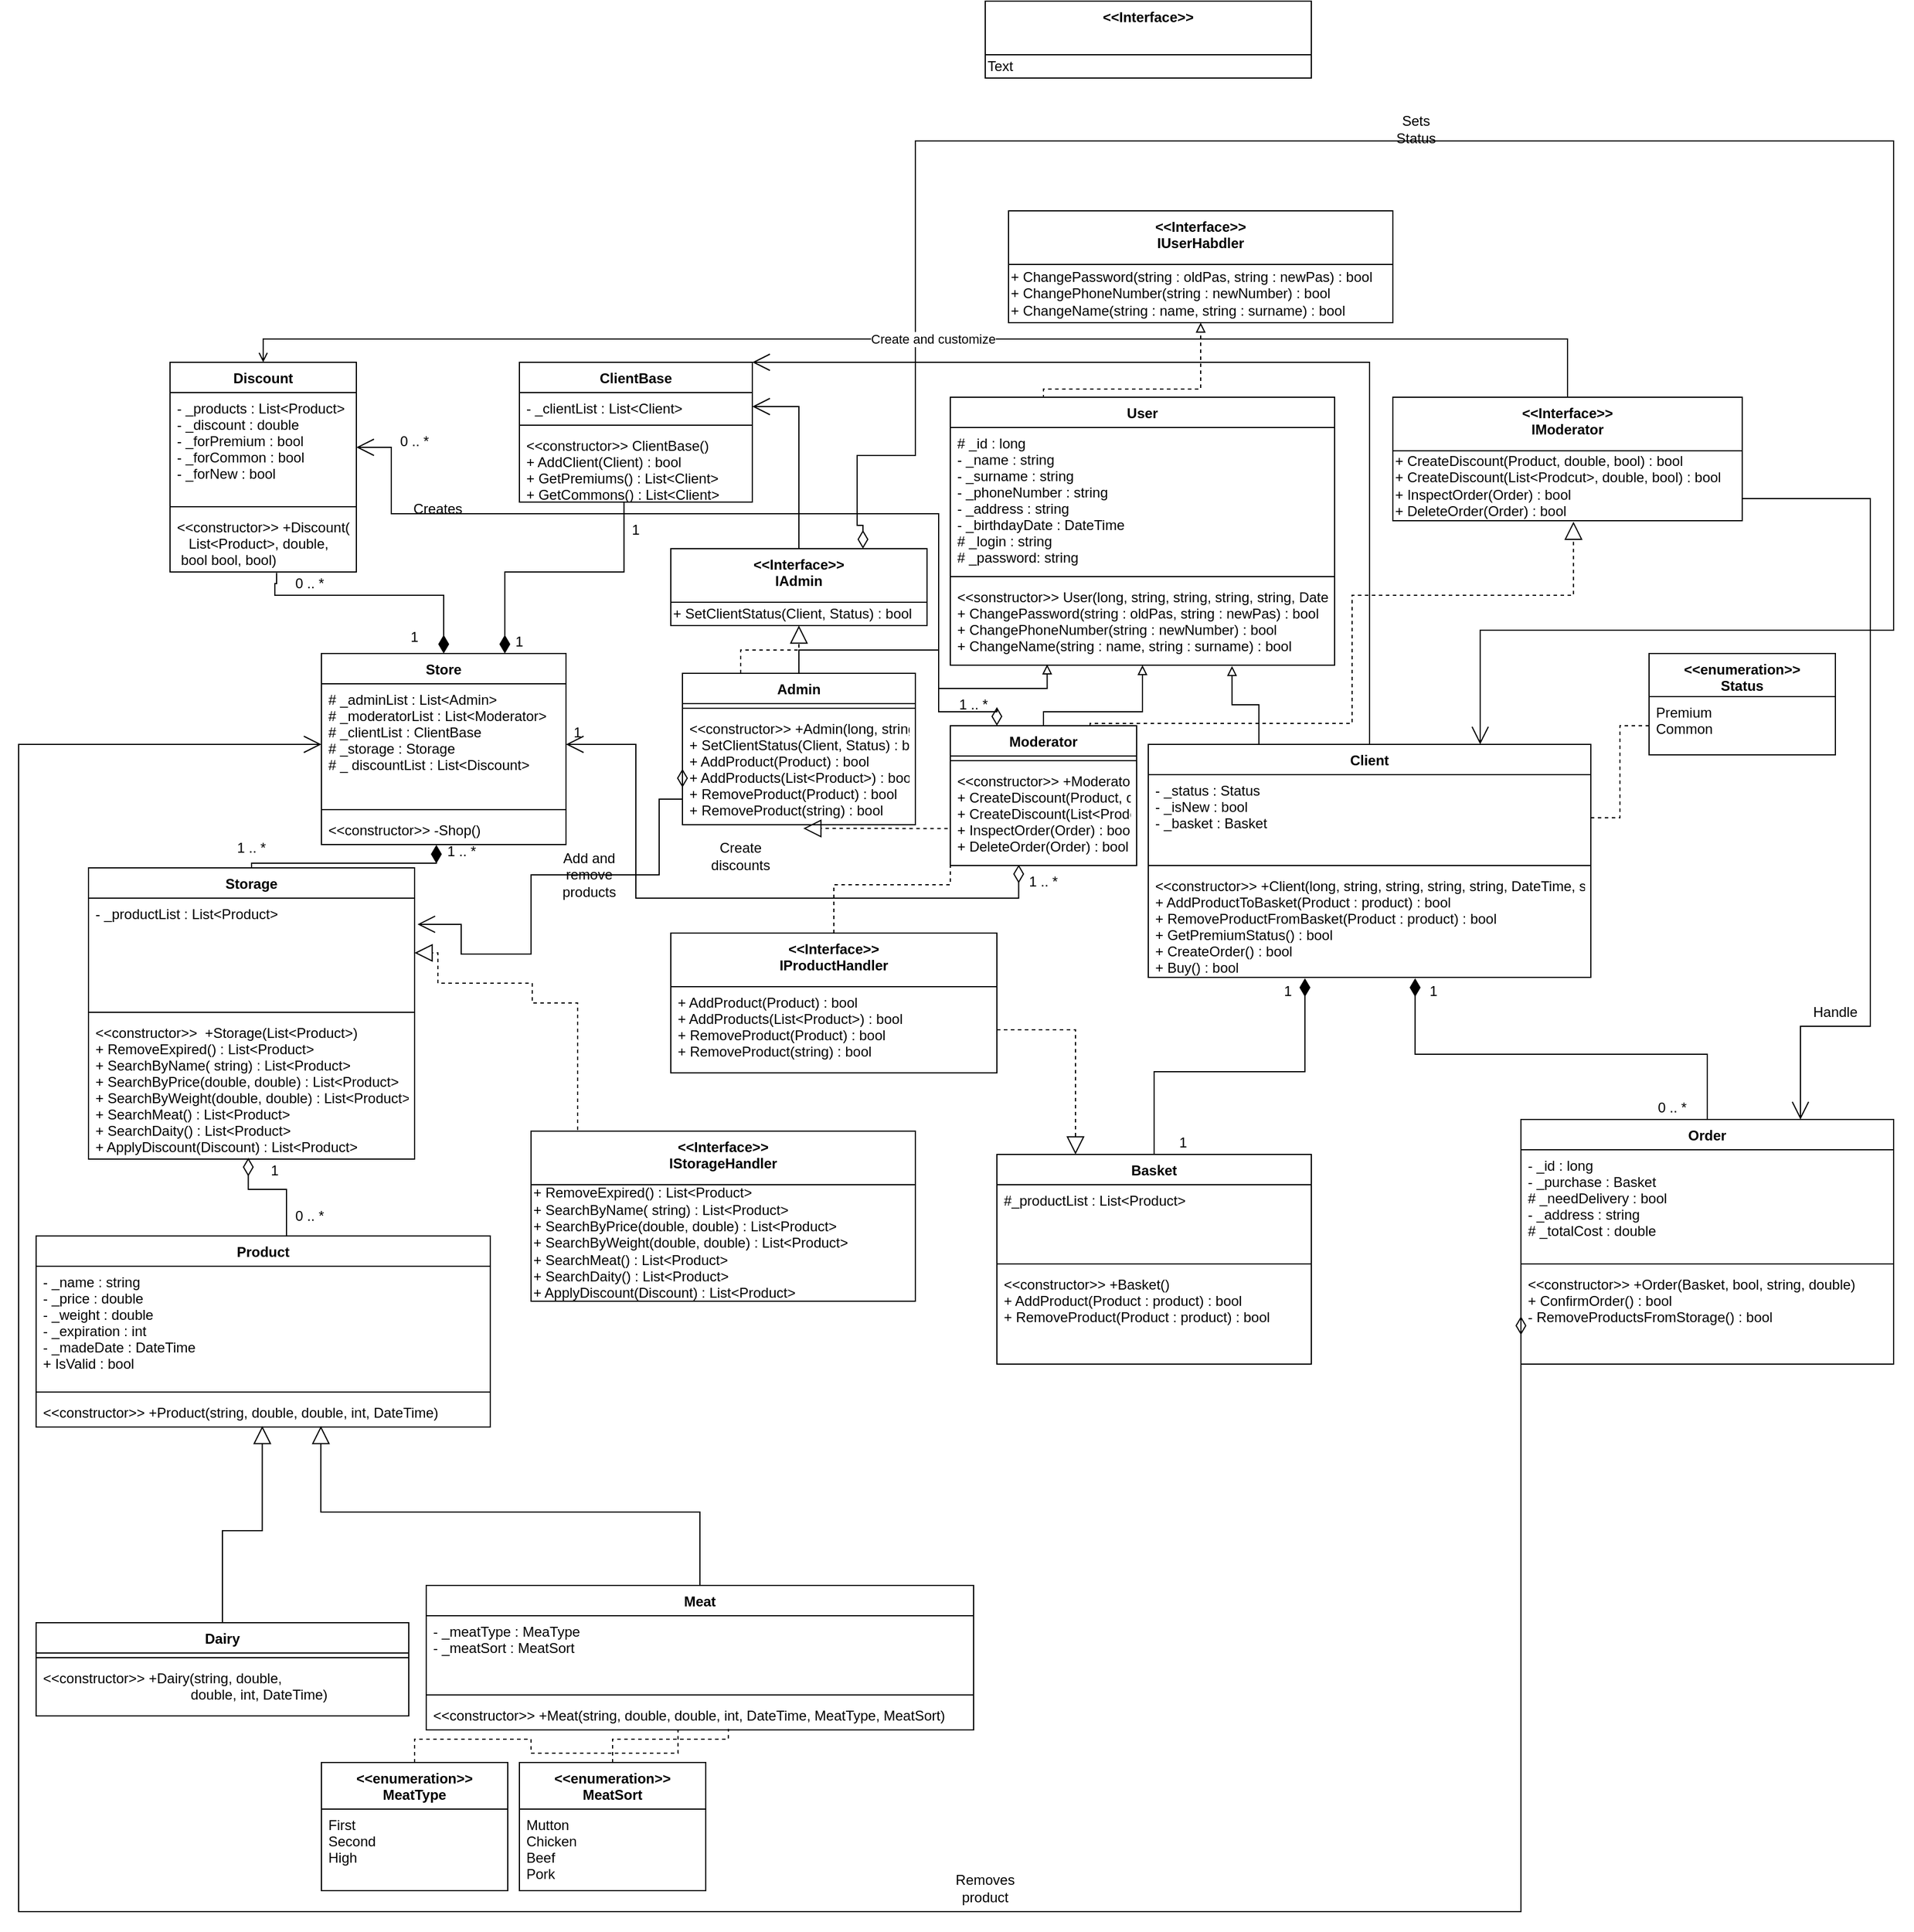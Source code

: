 <mxfile version="13.9.9" type="device"><diagram id="7E3Odo-I8Q4TqjFkpAPO" name="Page-1"><mxGraphModel dx="1707" dy="2087" grid="1" gridSize="10" guides="1" tooltips="1" connect="1" arrows="1" fold="1" page="1" pageScale="1" pageWidth="850" pageHeight="1100" math="0" shadow="0"><root><mxCell id="0"/><mxCell id="1" parent="0"/><mxCell id="lRWtiMyeNSJhjWs8u-C_-1" value="Store" style="swimlane;fontStyle=1;align=center;verticalAlign=top;childLayout=stackLayout;horizontal=1;startSize=26;horizontalStack=0;resizeParent=1;resizeParentMax=0;resizeLast=0;collapsible=1;marginBottom=0;" parent="1" vertex="1"><mxGeometry x="300" y="200" width="210" height="164" as="geometry"/></mxCell><mxCell id="lRWtiMyeNSJhjWs8u-C_-2" value="# _adminList : List&lt;Admin&gt;&#10;# _moderatorList : List&lt;Moderator&gt;&#10;# _clientList : ClientBase&#10;# _storage : Storage&#10;# _ discountList : List&lt;Discount&gt;" style="text;strokeColor=none;fillColor=none;align=left;verticalAlign=top;spacingLeft=4;spacingRight=4;overflow=hidden;rotatable=0;points=[[0,0.5],[1,0.5]];portConstraint=eastwest;" parent="lRWtiMyeNSJhjWs8u-C_-1" vertex="1"><mxGeometry y="26" width="210" height="104" as="geometry"/></mxCell><mxCell id="lRWtiMyeNSJhjWs8u-C_-3" value="" style="line;strokeWidth=1;fillColor=none;align=left;verticalAlign=middle;spacingTop=-1;spacingLeft=3;spacingRight=3;rotatable=0;labelPosition=right;points=[];portConstraint=eastwest;" parent="lRWtiMyeNSJhjWs8u-C_-1" vertex="1"><mxGeometry y="130" width="210" height="8" as="geometry"/></mxCell><mxCell id="lRWtiMyeNSJhjWs8u-C_-4" value="&lt;&lt;constructor&gt;&gt; -Shop()" style="text;strokeColor=none;fillColor=none;align=left;verticalAlign=top;spacingLeft=4;spacingRight=4;overflow=hidden;rotatable=0;points=[[0,0.5],[1,0.5]];portConstraint=eastwest;" parent="lRWtiMyeNSJhjWs8u-C_-1" vertex="1"><mxGeometry y="138" width="210" height="26" as="geometry"/></mxCell><mxCell id="37qTQklNXWgYaIivV5yG-3" style="edgeStyle=orthogonalEdgeStyle;rounded=0;orthogonalLoop=1;jettySize=auto;html=1;exitX=0.5;exitY=0;exitDx=0;exitDy=0;endArrow=block;endFill=0;dashed=1;" parent="1" source="lRWtiMyeNSJhjWs8u-C_-5" target="m5ly5VhUwAdNqu5pGMDD-4" edge="1"><mxGeometry relative="1" as="geometry"><Array as="points"><mxPoint x="920" y="-27"/><mxPoint x="1055" y="-27"/></Array></mxGeometry></mxCell><mxCell id="lRWtiMyeNSJhjWs8u-C_-5" value="User" style="swimlane;fontStyle=1;align=center;verticalAlign=top;childLayout=stackLayout;horizontal=1;startSize=26;horizontalStack=0;resizeParent=1;resizeParentMax=0;resizeLast=0;collapsible=1;marginBottom=0;" parent="1" vertex="1"><mxGeometry x="840" y="-20" width="330" height="230" as="geometry"/></mxCell><mxCell id="lRWtiMyeNSJhjWs8u-C_-6" value="# _id : long&#10;- _name : string&#10;- _surname : string&#10;- _phoneNumber : string&#10;- _address : string&#10;- _birthdayDate : DateTime&#10;# _login : string&#10;# _password: string" style="text;strokeColor=none;fillColor=none;align=left;verticalAlign=top;spacingLeft=4;spacingRight=4;overflow=hidden;rotatable=0;points=[[0,0.5],[1,0.5]];portConstraint=eastwest;" parent="lRWtiMyeNSJhjWs8u-C_-5" vertex="1"><mxGeometry y="26" width="330" height="124" as="geometry"/></mxCell><mxCell id="lRWtiMyeNSJhjWs8u-C_-7" value="" style="line;strokeWidth=1;fillColor=none;align=left;verticalAlign=middle;spacingTop=-1;spacingLeft=3;spacingRight=3;rotatable=0;labelPosition=right;points=[];portConstraint=eastwest;" parent="lRWtiMyeNSJhjWs8u-C_-5" vertex="1"><mxGeometry y="150" width="330" height="8" as="geometry"/></mxCell><mxCell id="lRWtiMyeNSJhjWs8u-C_-8" value="&lt;&lt;sonstructor&gt;&gt; User(long, string, string, string, string, DateTime, string, string)&#10;+ ChangePassword(string : oldPas, string : newPas) : bool&#10;+ ChangePhoneNumber(string : newNumber) : bool&#10;+ ChangeName(string : name, string : surname) : bool" style="text;strokeColor=none;fillColor=none;align=left;verticalAlign=top;spacingLeft=4;spacingRight=4;overflow=hidden;rotatable=0;points=[[0,0.5],[1,0.5]];portConstraint=eastwest;" parent="lRWtiMyeNSJhjWs8u-C_-5" vertex="1"><mxGeometry y="158" width="330" height="72" as="geometry"/></mxCell><mxCell id="3_idKkJ1p4Fbzcm-4Yzv-2" style="edgeStyle=orthogonalEdgeStyle;rounded=0;orthogonalLoop=1;jettySize=auto;html=1;exitX=0.5;exitY=0;exitDx=0;exitDy=0;entryX=0.252;entryY=0.992;entryDx=0;entryDy=0;entryPerimeter=0;endArrow=block;endFill=0;" edge="1" parent="1" source="lRWtiMyeNSJhjWs8u-C_-9" target="lRWtiMyeNSJhjWs8u-C_-8"><mxGeometry relative="1" as="geometry"/></mxCell><mxCell id="3_idKkJ1p4Fbzcm-4Yzv-28" style="edgeStyle=orthogonalEdgeStyle;rounded=0;orthogonalLoop=1;jettySize=auto;html=1;exitX=0.25;exitY=0;exitDx=0;exitDy=0;dashed=1;startArrow=none;startFill=0;startSize=13;endArrow=block;endFill=0;endSize=13;strokeWidth=1;" edge="1" parent="1" source="lRWtiMyeNSJhjWs8u-C_-9" target="lRWtiMyeNSJhjWs8u-C_-79"><mxGeometry relative="1" as="geometry"/></mxCell><mxCell id="lRWtiMyeNSJhjWs8u-C_-9" value="Admin" style="swimlane;fontStyle=1;align=center;verticalAlign=top;childLayout=stackLayout;horizontal=1;startSize=26;horizontalStack=0;resizeParent=1;resizeParentMax=0;resizeLast=0;collapsible=1;marginBottom=0;" parent="1" vertex="1"><mxGeometry x="610" y="217" width="200" height="130" as="geometry"><mxRectangle x="670" y="278" width="70" height="26" as="alternateBounds"/></mxGeometry></mxCell><mxCell id="lRWtiMyeNSJhjWs8u-C_-11" value="" style="line;strokeWidth=1;fillColor=none;align=left;verticalAlign=middle;spacingTop=-1;spacingLeft=3;spacingRight=3;rotatable=0;labelPosition=right;points=[];portConstraint=eastwest;" parent="lRWtiMyeNSJhjWs8u-C_-9" vertex="1"><mxGeometry y="26" width="200" height="8" as="geometry"/></mxCell><mxCell id="lRWtiMyeNSJhjWs8u-C_-12" value="&lt;&lt;constructor&gt;&gt; +Admin(long, string, string, string, string, DateTime, string, string, Status, bool)&#10;+ SetClientStatus(Client, Status) : bool&#10;+ AddProduct(Product) : bool&#10;+ AddProducts(List&lt;Product&gt;) : bool&#10;+ RemoveProduct(Product) : bool&#10;+ RemoveProduct(string) : bool" style="text;strokeColor=none;fillColor=none;align=left;verticalAlign=top;spacingLeft=4;spacingRight=4;overflow=hidden;rotatable=0;points=[[0,0.5],[1,0.5]];portConstraint=eastwest;" parent="lRWtiMyeNSJhjWs8u-C_-9" vertex="1"><mxGeometry y="34" width="200" height="96" as="geometry"/></mxCell><mxCell id="3_idKkJ1p4Fbzcm-4Yzv-5" style="edgeStyle=orthogonalEdgeStyle;rounded=0;orthogonalLoop=1;jettySize=auto;html=1;exitX=0.5;exitY=0;exitDx=0;exitDy=0;entryX=0.5;entryY=1;entryDx=0;entryDy=0;endArrow=block;endFill=0;" edge="1" parent="1" source="lRWtiMyeNSJhjWs8u-C_-13" target="lRWtiMyeNSJhjWs8u-C_-5"><mxGeometry relative="1" as="geometry"><Array as="points"><mxPoint x="920" y="250"/><mxPoint x="1005" y="250"/></Array></mxGeometry></mxCell><mxCell id="3_idKkJ1p4Fbzcm-4Yzv-19" style="edgeStyle=orthogonalEdgeStyle;rounded=0;orthogonalLoop=1;jettySize=auto;html=1;exitX=0.367;exitY=0.992;exitDx=0;exitDy=0;entryX=1;entryY=0.5;entryDx=0;entryDy=0;startArrow=diamondThin;startFill=0;startSize=13;endArrow=open;endFill=0;endSize=13;strokeWidth=1;exitPerimeter=0;" edge="1" parent="1" source="lRWtiMyeNSJhjWs8u-C_-16" target="lRWtiMyeNSJhjWs8u-C_-2"><mxGeometry relative="1" as="geometry"><Array as="points"><mxPoint x="899" y="410"/><mxPoint x="570" y="410"/><mxPoint x="570" y="278"/></Array></mxGeometry></mxCell><mxCell id="3_idKkJ1p4Fbzcm-4Yzv-27" style="edgeStyle=orthogonalEdgeStyle;rounded=0;orthogonalLoop=1;jettySize=auto;html=1;exitX=0.75;exitY=0;exitDx=0;exitDy=0;entryX=0.517;entryY=1.014;entryDx=0;entryDy=0;entryPerimeter=0;dashed=1;startArrow=none;startFill=0;startSize=13;endArrow=block;endFill=0;endSize=13;strokeWidth=1;" edge="1" parent="1" source="lRWtiMyeNSJhjWs8u-C_-13" target="lRWtiMyeNSJhjWs8u-C_-86"><mxGeometry relative="1" as="geometry"><Array as="points"><mxPoint x="960" y="260"/><mxPoint x="1185" y="260"/><mxPoint x="1185" y="150"/><mxPoint x="1375" y="150"/></Array></mxGeometry></mxCell><mxCell id="3_idKkJ1p4Fbzcm-4Yzv-39" style="edgeStyle=orthogonalEdgeStyle;rounded=0;orthogonalLoop=1;jettySize=auto;html=1;exitX=0.25;exitY=0;exitDx=0;exitDy=0;entryX=1;entryY=0.5;entryDx=0;entryDy=0;startArrow=diamondThin;startFill=0;startSize=13;endArrow=open;endFill=0;endSize=13;strokeWidth=1;" edge="1" parent="1" source="lRWtiMyeNSJhjWs8u-C_-13" target="lRWtiMyeNSJhjWs8u-C_-60"><mxGeometry relative="1" as="geometry"><Array as="points"><mxPoint x="880" y="250"/><mxPoint x="830" y="250"/><mxPoint x="830" y="80"/><mxPoint x="360" y="80"/><mxPoint x="360" y="23"/></Array></mxGeometry></mxCell><mxCell id="lRWtiMyeNSJhjWs8u-C_-13" value="Moderator" style="swimlane;fontStyle=1;align=center;verticalAlign=top;childLayout=stackLayout;horizontal=1;startSize=26;horizontalStack=0;resizeParent=1;resizeParentMax=0;resizeLast=0;collapsible=1;marginBottom=0;" parent="1" vertex="1"><mxGeometry x="840" y="262" width="160" height="120" as="geometry"/></mxCell><mxCell id="lRWtiMyeNSJhjWs8u-C_-15" value="" style="line;strokeWidth=1;fillColor=none;align=left;verticalAlign=middle;spacingTop=-1;spacingLeft=3;spacingRight=3;rotatable=0;labelPosition=right;points=[];portConstraint=eastwest;" parent="lRWtiMyeNSJhjWs8u-C_-13" vertex="1"><mxGeometry y="26" width="160" height="8" as="geometry"/></mxCell><mxCell id="lRWtiMyeNSJhjWs8u-C_-16" value="&lt;&lt;constructor&gt;&gt; +Moderator(long, string, string, string, string, DateTime, string, string, Status, bool)&#10;+ CreateDiscount(Product, double, bool) : bool&#10;+ CreateDiscount(List&lt;Prodcut&gt;, double, bool) : bool&#10;+ InspectOrder(Order) : bool&#10;+ DeleteOrder(Order) : bool" style="text;strokeColor=none;fillColor=none;align=left;verticalAlign=top;spacingLeft=4;spacingRight=4;overflow=hidden;rotatable=0;points=[[0,0.5],[1,0.5]];portConstraint=eastwest;" parent="lRWtiMyeNSJhjWs8u-C_-13" vertex="1"><mxGeometry y="34" width="160" height="86" as="geometry"/></mxCell><mxCell id="3_idKkJ1p4Fbzcm-4Yzv-6" style="edgeStyle=orthogonalEdgeStyle;rounded=0;orthogonalLoop=1;jettySize=auto;html=1;exitX=0.25;exitY=0;exitDx=0;exitDy=0;entryX=0.733;entryY=1.01;entryDx=0;entryDy=0;entryPerimeter=0;endArrow=block;endFill=0;" edge="1" parent="1" source="lRWtiMyeNSJhjWs8u-C_-17" target="lRWtiMyeNSJhjWs8u-C_-8"><mxGeometry relative="1" as="geometry"/></mxCell><mxCell id="3_idKkJ1p4Fbzcm-4Yzv-57" style="edgeStyle=orthogonalEdgeStyle;rounded=0;orthogonalLoop=1;jettySize=auto;html=1;exitX=0.5;exitY=0;exitDx=0;exitDy=0;entryX=1;entryY=0;entryDx=0;entryDy=0;startArrow=none;startFill=0;startSize=13;endArrow=open;endFill=0;endSize=13;strokeColor=#000000;strokeWidth=1;" edge="1" parent="1" source="lRWtiMyeNSJhjWs8u-C_-17" target="lRWtiMyeNSJhjWs8u-C_-49"><mxGeometry relative="1" as="geometry"><Array as="points"><mxPoint x="1200" y="-50"/></Array></mxGeometry></mxCell><mxCell id="lRWtiMyeNSJhjWs8u-C_-17" value="Client" style="swimlane;fontStyle=1;align=center;verticalAlign=top;childLayout=stackLayout;horizontal=1;startSize=26;horizontalStack=0;resizeParent=1;resizeParentMax=0;resizeLast=0;collapsible=1;marginBottom=0;" parent="1" vertex="1"><mxGeometry x="1010" y="278" width="380" height="200" as="geometry"/></mxCell><mxCell id="lRWtiMyeNSJhjWs8u-C_-18" value="- _status : Status&#10;- _isNew : bool&#10;- _basket : Basket" style="text;strokeColor=none;fillColor=none;align=left;verticalAlign=top;spacingLeft=4;spacingRight=4;overflow=hidden;rotatable=0;points=[[0,0.5],[1,0.5]];portConstraint=eastwest;" parent="lRWtiMyeNSJhjWs8u-C_-17" vertex="1"><mxGeometry y="26" width="380" height="74" as="geometry"/></mxCell><mxCell id="lRWtiMyeNSJhjWs8u-C_-19" value="" style="line;strokeWidth=1;fillColor=none;align=left;verticalAlign=middle;spacingTop=-1;spacingLeft=3;spacingRight=3;rotatable=0;labelPosition=right;points=[];portConstraint=eastwest;" parent="lRWtiMyeNSJhjWs8u-C_-17" vertex="1"><mxGeometry y="100" width="380" height="8" as="geometry"/></mxCell><mxCell id="lRWtiMyeNSJhjWs8u-C_-20" value="&lt;&lt;constructor&gt;&gt; +Client(long, string, string, string, string, DateTime, string, string, Status, bool)&#10;+ AddProductToBasket(Product : product) : bool&#10;+ RemoveProductFromBasket(Product : product) : bool&#10;+ GetPremiumStatus() : bool&#10;+ CreateOrder() : bool&#10;+ Buy() : bool" style="text;strokeColor=none;fillColor=none;align=left;verticalAlign=top;spacingLeft=4;spacingRight=4;overflow=hidden;rotatable=0;points=[[0,0.5],[1,0.5]];portConstraint=eastwest;" parent="lRWtiMyeNSJhjWs8u-C_-17" vertex="1"><mxGeometry y="108" width="380" height="92" as="geometry"/></mxCell><mxCell id="3_idKkJ1p4Fbzcm-4Yzv-14" style="edgeStyle=orthogonalEdgeStyle;rounded=0;orthogonalLoop=1;jettySize=auto;html=1;exitX=0.5;exitY=0;exitDx=0;exitDy=0;entryX=0.47;entryY=1.009;entryDx=0;entryDy=0;entryPerimeter=0;startArrow=none;startFill=0;startSize=13;endArrow=diamondThin;endFill=1;endSize=13;strokeWidth=1;" edge="1" parent="1" source="lRWtiMyeNSJhjWs8u-C_-21" target="lRWtiMyeNSJhjWs8u-C_-4"><mxGeometry relative="1" as="geometry"><Array as="points"><mxPoint x="240" y="380"/><mxPoint x="399" y="380"/></Array></mxGeometry></mxCell><mxCell id="lRWtiMyeNSJhjWs8u-C_-21" value="Storage" style="swimlane;fontStyle=1;align=center;verticalAlign=top;childLayout=stackLayout;horizontal=1;startSize=26;horizontalStack=0;resizeParent=1;resizeParentMax=0;resizeLast=0;collapsible=1;marginBottom=0;" parent="1" vertex="1"><mxGeometry x="100" y="384" width="280" height="250" as="geometry"/></mxCell><mxCell id="lRWtiMyeNSJhjWs8u-C_-22" value="- _productList : List&lt;Product&gt;" style="text;strokeColor=none;fillColor=none;align=left;verticalAlign=top;spacingLeft=4;spacingRight=4;overflow=hidden;rotatable=0;points=[[0,0.5],[1,0.5]];portConstraint=eastwest;" parent="lRWtiMyeNSJhjWs8u-C_-21" vertex="1"><mxGeometry y="26" width="280" height="94" as="geometry"/></mxCell><mxCell id="lRWtiMyeNSJhjWs8u-C_-23" value="" style="line;strokeWidth=1;fillColor=none;align=left;verticalAlign=middle;spacingTop=-1;spacingLeft=3;spacingRight=3;rotatable=0;labelPosition=right;points=[];portConstraint=eastwest;" parent="lRWtiMyeNSJhjWs8u-C_-21" vertex="1"><mxGeometry y="120" width="280" height="8" as="geometry"/></mxCell><mxCell id="lRWtiMyeNSJhjWs8u-C_-24" value="&lt;&lt;constructor&gt;&gt;  +Storage(List&lt;Product&gt;)&#10;+ RemoveExpired() : List&lt;Product&gt;&#10;+ SearchByName( string) : List&lt;Product&gt;&#10;+ SearchByPrice(double, double) : List&lt;Product&gt;&#10;+ SearchByWeight(double, double) : List&lt;Product&gt;&#10;+ SearchMeat() : List&lt;Product&gt;&#10;+ SearchDaity() : List&lt;Product&gt;&#10;+ ApplyDiscount(Discount) : List&lt;Product&gt;" style="text;strokeColor=none;fillColor=none;align=left;verticalAlign=top;spacingLeft=4;spacingRight=4;overflow=hidden;rotatable=0;points=[[0,0.5],[1,0.5]];portConstraint=eastwest;" parent="lRWtiMyeNSJhjWs8u-C_-21" vertex="1"><mxGeometry y="128" width="280" height="122" as="geometry"/></mxCell><mxCell id="3_idKkJ1p4Fbzcm-4Yzv-13" style="edgeStyle=orthogonalEdgeStyle;rounded=0;orthogonalLoop=1;jettySize=auto;html=1;exitX=0.5;exitY=0;exitDx=0;exitDy=0;entryX=0.49;entryY=0.991;entryDx=0;entryDy=0;entryPerimeter=0;startArrow=none;startFill=0;startSize=13;endArrow=diamondThin;endFill=0;endSize=13;strokeWidth=1;" edge="1" parent="1" source="lRWtiMyeNSJhjWs8u-C_-25" target="lRWtiMyeNSJhjWs8u-C_-24"><mxGeometry relative="1" as="geometry"><Array as="points"><mxPoint x="270" y="700"/><mxPoint x="270" y="660"/><mxPoint x="237" y="660"/></Array></mxGeometry></mxCell><mxCell id="lRWtiMyeNSJhjWs8u-C_-25" value="Product" style="swimlane;fontStyle=1;align=center;verticalAlign=top;childLayout=stackLayout;horizontal=1;startSize=26;horizontalStack=0;resizeParent=1;resizeParentMax=0;resizeLast=0;collapsible=1;marginBottom=0;" parent="1" vertex="1"><mxGeometry x="55" y="700" width="390" height="164" as="geometry"/></mxCell><mxCell id="lRWtiMyeNSJhjWs8u-C_-26" value="- _name : string&#10;- _price : double&#10;- _weight : double&#10;- _expiration : int&#10;- _madeDate : DateTime&#10;+ IsValid : bool" style="text;strokeColor=none;fillColor=none;align=left;verticalAlign=top;spacingLeft=4;spacingRight=4;overflow=hidden;rotatable=0;points=[[0,0.5],[1,0.5]];portConstraint=eastwest;" parent="lRWtiMyeNSJhjWs8u-C_-25" vertex="1"><mxGeometry y="26" width="390" height="104" as="geometry"/></mxCell><mxCell id="lRWtiMyeNSJhjWs8u-C_-27" value="" style="line;strokeWidth=1;fillColor=none;align=left;verticalAlign=middle;spacingTop=-1;spacingLeft=3;spacingRight=3;rotatable=0;labelPosition=right;points=[];portConstraint=eastwest;" parent="lRWtiMyeNSJhjWs8u-C_-25" vertex="1"><mxGeometry y="130" width="390" height="8" as="geometry"/></mxCell><mxCell id="lRWtiMyeNSJhjWs8u-C_-28" value="&lt;&lt;constructor&gt;&gt; +Product(string, double, double, int, DateTime)" style="text;strokeColor=none;fillColor=none;align=left;verticalAlign=top;spacingLeft=4;spacingRight=4;overflow=hidden;rotatable=0;points=[[0,0.5],[1,0.5]];portConstraint=eastwest;" parent="lRWtiMyeNSJhjWs8u-C_-25" vertex="1"><mxGeometry y="138" width="390" height="26" as="geometry"/></mxCell><mxCell id="3_idKkJ1p4Fbzcm-4Yzv-8" style="edgeStyle=orthogonalEdgeStyle;rounded=0;orthogonalLoop=1;jettySize=auto;html=1;exitX=0.5;exitY=0;exitDx=0;exitDy=0;startArrow=none;startFill=0;startSize=13;endArrow=block;endFill=0;endSize=13;strokeWidth=1;entryX=0.498;entryY=0.968;entryDx=0;entryDy=0;entryPerimeter=0;" edge="1" parent="1" source="lRWtiMyeNSJhjWs8u-C_-29" target="lRWtiMyeNSJhjWs8u-C_-28"><mxGeometry relative="1" as="geometry"><mxPoint x="310" y="860" as="targetPoint"/></mxGeometry></mxCell><mxCell id="lRWtiMyeNSJhjWs8u-C_-29" value="Dairy" style="swimlane;fontStyle=1;align=center;verticalAlign=top;childLayout=stackLayout;horizontal=1;startSize=26;horizontalStack=0;resizeParent=1;resizeParentMax=0;resizeLast=0;collapsible=1;marginBottom=0;" parent="1" vertex="1"><mxGeometry x="55" y="1032" width="320" height="80" as="geometry"/></mxCell><mxCell id="lRWtiMyeNSJhjWs8u-C_-31" value="" style="line;strokeWidth=1;fillColor=none;align=left;verticalAlign=middle;spacingTop=-1;spacingLeft=3;spacingRight=3;rotatable=0;labelPosition=right;points=[];portConstraint=eastwest;" parent="lRWtiMyeNSJhjWs8u-C_-29" vertex="1"><mxGeometry y="26" width="320" height="8" as="geometry"/></mxCell><mxCell id="lRWtiMyeNSJhjWs8u-C_-32" value="&lt;&lt;constructor&gt;&gt; +Dairy(string, double, &#10;                                      double, int, DateTime)" style="text;strokeColor=none;fillColor=none;align=left;verticalAlign=top;spacingLeft=4;spacingRight=4;overflow=hidden;rotatable=0;points=[[0,0.5],[1,0.5]];portConstraint=eastwest;" parent="lRWtiMyeNSJhjWs8u-C_-29" vertex="1"><mxGeometry y="34" width="320" height="46" as="geometry"/></mxCell><mxCell id="3_idKkJ1p4Fbzcm-4Yzv-9" style="edgeStyle=orthogonalEdgeStyle;rounded=0;orthogonalLoop=1;jettySize=auto;html=1;exitX=0.5;exitY=0;exitDx=0;exitDy=0;entryX=0.627;entryY=0.968;entryDx=0;entryDy=0;entryPerimeter=0;startArrow=none;startFill=0;startSize=13;endArrow=block;endFill=0;endSize=13;strokeWidth=1;" edge="1" parent="1" source="lRWtiMyeNSJhjWs8u-C_-33" target="lRWtiMyeNSJhjWs8u-C_-28"><mxGeometry relative="1" as="geometry"/></mxCell><mxCell id="lRWtiMyeNSJhjWs8u-C_-33" value="Meat" style="swimlane;fontStyle=1;align=center;verticalAlign=top;childLayout=stackLayout;horizontal=1;startSize=26;horizontalStack=0;resizeParent=1;resizeParentMax=0;resizeLast=0;collapsible=1;marginBottom=0;" parent="1" vertex="1"><mxGeometry x="390" y="1000" width="470" height="124" as="geometry"/></mxCell><mxCell id="lRWtiMyeNSJhjWs8u-C_-34" value="- _meatType : MeaType&#10;- _meatSort : MeatSort" style="text;strokeColor=none;fillColor=none;align=left;verticalAlign=top;spacingLeft=4;spacingRight=4;overflow=hidden;rotatable=0;points=[[0,0.5],[1,0.5]];portConstraint=eastwest;" parent="lRWtiMyeNSJhjWs8u-C_-33" vertex="1"><mxGeometry y="26" width="470" height="64" as="geometry"/></mxCell><mxCell id="lRWtiMyeNSJhjWs8u-C_-35" value="" style="line;strokeWidth=1;fillColor=none;align=left;verticalAlign=middle;spacingTop=-1;spacingLeft=3;spacingRight=3;rotatable=0;labelPosition=right;points=[];portConstraint=eastwest;" parent="lRWtiMyeNSJhjWs8u-C_-33" vertex="1"><mxGeometry y="90" width="470" height="8" as="geometry"/></mxCell><mxCell id="lRWtiMyeNSJhjWs8u-C_-36" value="&lt;&lt;constructor&gt;&gt; +Meat(string, double, double, int, DateTime, MeatType, MeatSort)" style="text;strokeColor=none;fillColor=none;align=left;verticalAlign=top;spacingLeft=4;spacingRight=4;overflow=hidden;rotatable=0;points=[[0,0.5],[1,0.5]];portConstraint=eastwest;" parent="lRWtiMyeNSJhjWs8u-C_-33" vertex="1"><mxGeometry y="98" width="470" height="26" as="geometry"/></mxCell><mxCell id="3_idKkJ1p4Fbzcm-4Yzv-21" style="edgeStyle=orthogonalEdgeStyle;rounded=0;orthogonalLoop=1;jettySize=auto;html=1;exitX=0.5;exitY=0;exitDx=0;exitDy=0;entryX=0.354;entryY=1.008;entryDx=0;entryDy=0;entryPerimeter=0;startArrow=none;startFill=0;startSize=13;endArrow=diamondThin;endFill=1;endSize=13;strokeWidth=1;" edge="1" parent="1" source="lRWtiMyeNSJhjWs8u-C_-37" target="lRWtiMyeNSJhjWs8u-C_-20"><mxGeometry relative="1" as="geometry"/></mxCell><mxCell id="lRWtiMyeNSJhjWs8u-C_-37" value="Basket" style="swimlane;fontStyle=1;align=center;verticalAlign=top;childLayout=stackLayout;horizontal=1;startSize=26;horizontalStack=0;resizeParent=1;resizeParentMax=0;resizeLast=0;collapsible=1;marginBottom=0;" parent="1" vertex="1"><mxGeometry x="880" y="630" width="270" height="180" as="geometry"/></mxCell><mxCell id="lRWtiMyeNSJhjWs8u-C_-38" value="#_productList : List&lt;Product&gt;&#10;" style="text;strokeColor=none;fillColor=none;align=left;verticalAlign=top;spacingLeft=4;spacingRight=4;overflow=hidden;rotatable=0;points=[[0,0.5],[1,0.5]];portConstraint=eastwest;" parent="lRWtiMyeNSJhjWs8u-C_-37" vertex="1"><mxGeometry y="26" width="270" height="64" as="geometry"/></mxCell><mxCell id="lRWtiMyeNSJhjWs8u-C_-39" value="" style="line;strokeWidth=1;fillColor=none;align=left;verticalAlign=middle;spacingTop=-1;spacingLeft=3;spacingRight=3;rotatable=0;labelPosition=right;points=[];portConstraint=eastwest;" parent="lRWtiMyeNSJhjWs8u-C_-37" vertex="1"><mxGeometry y="90" width="270" height="8" as="geometry"/></mxCell><mxCell id="lRWtiMyeNSJhjWs8u-C_-40" value="&lt;&lt;constructor&gt;&gt; +Basket()&#10;+ AddProduct(Product : product) : bool&#10;+ RemoveProduct(Product : product) : bool" style="text;strokeColor=none;fillColor=none;align=left;verticalAlign=top;spacingLeft=4;spacingRight=4;overflow=hidden;rotatable=0;points=[[0,0.5],[1,0.5]];portConstraint=eastwest;" parent="lRWtiMyeNSJhjWs8u-C_-37" vertex="1"><mxGeometry y="98" width="270" height="82" as="geometry"/></mxCell><mxCell id="3_idKkJ1p4Fbzcm-4Yzv-22" style="edgeStyle=orthogonalEdgeStyle;rounded=0;orthogonalLoop=1;jettySize=auto;html=1;exitX=0.5;exitY=0;exitDx=0;exitDy=0;entryX=0.603;entryY=1.008;entryDx=0;entryDy=0;entryPerimeter=0;startArrow=none;startFill=0;startSize=13;endArrow=diamondThin;endFill=1;endSize=13;strokeWidth=1;" edge="1" parent="1" source="lRWtiMyeNSJhjWs8u-C_-41" target="lRWtiMyeNSJhjWs8u-C_-20"><mxGeometry relative="1" as="geometry"/></mxCell><mxCell id="3_idKkJ1p4Fbzcm-4Yzv-35" style="edgeStyle=orthogonalEdgeStyle;rounded=0;orthogonalLoop=1;jettySize=auto;html=1;exitX=0.75;exitY=0;exitDx=0;exitDy=0;entryX=1;entryY=0.25;entryDx=0;entryDy=0;startArrow=open;startFill=0;startSize=13;endArrow=none;endFill=0;endSize=13;strokeWidth=1;" edge="1" parent="1" source="lRWtiMyeNSJhjWs8u-C_-41" target="lRWtiMyeNSJhjWs8u-C_-85"><mxGeometry relative="1" as="geometry"><Array as="points"><mxPoint x="1570" y="520"/><mxPoint x="1630" y="520"/><mxPoint x="1630" y="67"/></Array></mxGeometry></mxCell><mxCell id="lRWtiMyeNSJhjWs8u-C_-41" value="Order" style="swimlane;fontStyle=1;align=center;verticalAlign=top;childLayout=stackLayout;horizontal=1;startSize=26;horizontalStack=0;resizeParent=1;resizeParentMax=0;resizeLast=0;collapsible=1;marginBottom=0;" parent="1" vertex="1"><mxGeometry x="1330" y="600" width="320" height="210" as="geometry"/></mxCell><mxCell id="lRWtiMyeNSJhjWs8u-C_-42" value="- _id : long&#10;- _purchase : Basket&#10;# _needDelivery : bool&#10;- _address : string&#10;# _totalCost : double" style="text;strokeColor=none;fillColor=none;align=left;verticalAlign=top;spacingLeft=4;spacingRight=4;overflow=hidden;rotatable=0;points=[[0,0.5],[1,0.5]];portConstraint=eastwest;" parent="lRWtiMyeNSJhjWs8u-C_-41" vertex="1"><mxGeometry y="26" width="320" height="94" as="geometry"/></mxCell><mxCell id="lRWtiMyeNSJhjWs8u-C_-43" value="" style="line;strokeWidth=1;fillColor=none;align=left;verticalAlign=middle;spacingTop=-1;spacingLeft=3;spacingRight=3;rotatable=0;labelPosition=right;points=[];portConstraint=eastwest;" parent="lRWtiMyeNSJhjWs8u-C_-41" vertex="1"><mxGeometry y="120" width="320" height="8" as="geometry"/></mxCell><mxCell id="lRWtiMyeNSJhjWs8u-C_-44" value="&lt;&lt;constructor&gt;&gt; +Order(Basket, bool, string, double)&#10;+ ConfirmOrder() : bool&#10;- RemoveProductsFromStorage() : bool " style="text;strokeColor=none;fillColor=none;align=left;verticalAlign=top;spacingLeft=4;spacingRight=4;overflow=hidden;rotatable=0;points=[[0,0.5],[1,0.5]];portConstraint=eastwest;" parent="lRWtiMyeNSJhjWs8u-C_-41" vertex="1"><mxGeometry y="128" width="320" height="82" as="geometry"/></mxCell><mxCell id="lRWtiMyeNSJhjWs8u-C_-45" value="&lt;&lt;enumeration&gt;&gt;&#10;Status" style="swimlane;fontStyle=1;align=center;verticalAlign=top;childLayout=stackLayout;horizontal=1;startSize=37;horizontalStack=0;resizeParent=1;resizeParentMax=0;resizeLast=0;collapsible=1;marginBottom=0;" parent="1" vertex="1"><mxGeometry x="1440" y="200" width="160" height="87" as="geometry"/></mxCell><mxCell id="lRWtiMyeNSJhjWs8u-C_-46" value="Premium&#10;Common" style="text;strokeColor=none;fillColor=none;align=left;verticalAlign=top;spacingLeft=4;spacingRight=4;overflow=hidden;rotatable=0;points=[[0,0.5],[1,0.5]];portConstraint=eastwest;" parent="lRWtiMyeNSJhjWs8u-C_-45" vertex="1"><mxGeometry y="37" width="160" height="50" as="geometry"/></mxCell><mxCell id="3_idKkJ1p4Fbzcm-4Yzv-17" style="edgeStyle=orthogonalEdgeStyle;rounded=0;orthogonalLoop=1;jettySize=auto;html=1;exitX=0.449;exitY=0.997;exitDx=0;exitDy=0;entryX=0.75;entryY=0;entryDx=0;entryDy=0;startArrow=none;startFill=0;startSize=13;endArrow=diamondThin;endFill=1;endSize=13;strokeWidth=1;exitPerimeter=0;" edge="1" parent="1" source="lRWtiMyeNSJhjWs8u-C_-52" target="lRWtiMyeNSJhjWs8u-C_-1"><mxGeometry relative="1" as="geometry"/></mxCell><mxCell id="lRWtiMyeNSJhjWs8u-C_-49" value="ClientBase" style="swimlane;fontStyle=1;align=center;verticalAlign=top;childLayout=stackLayout;horizontal=1;startSize=26;horizontalStack=0;resizeParent=1;resizeParentMax=0;resizeLast=0;collapsible=1;marginBottom=0;" parent="1" vertex="1"><mxGeometry x="470" y="-50" width="200" height="120" as="geometry"/></mxCell><mxCell id="lRWtiMyeNSJhjWs8u-C_-50" value="- _clientList : List&lt;Client&gt;" style="text;strokeColor=none;fillColor=none;align=left;verticalAlign=top;spacingLeft=4;spacingRight=4;overflow=hidden;rotatable=0;points=[[0,0.5],[1,0.5]];portConstraint=eastwest;" parent="lRWtiMyeNSJhjWs8u-C_-49" vertex="1"><mxGeometry y="26" width="200" height="24" as="geometry"/></mxCell><mxCell id="lRWtiMyeNSJhjWs8u-C_-51" value="" style="line;strokeWidth=1;fillColor=none;align=left;verticalAlign=middle;spacingTop=-1;spacingLeft=3;spacingRight=3;rotatable=0;labelPosition=right;points=[];portConstraint=eastwest;" parent="lRWtiMyeNSJhjWs8u-C_-49" vertex="1"><mxGeometry y="50" width="200" height="8" as="geometry"/></mxCell><mxCell id="lRWtiMyeNSJhjWs8u-C_-52" value="&lt;&lt;constructor&gt;&gt; ClientBase()&#10;+ AddClient(Client) : bool&#10;+ GetPremiums() : List&lt;Client&gt;&#10;+ GetCommons() : List&lt;Client&gt;" style="text;strokeColor=none;fillColor=none;align=left;verticalAlign=top;spacingLeft=4;spacingRight=4;overflow=hidden;rotatable=0;points=[[0,0.5],[1,0.5]];portConstraint=eastwest;" parent="lRWtiMyeNSJhjWs8u-C_-49" vertex="1"><mxGeometry y="58" width="200" height="62" as="geometry"/></mxCell><mxCell id="3_idKkJ1p4Fbzcm-4Yzv-25" style="edgeStyle=orthogonalEdgeStyle;rounded=0;orthogonalLoop=1;jettySize=auto;html=1;exitX=0.5;exitY=0;exitDx=0;exitDy=0;entryX=0.552;entryY=0.968;entryDx=0;entryDy=0;entryPerimeter=0;dashed=1;startArrow=none;startFill=0;startSize=13;endArrow=none;endFill=0;endSize=13;strokeWidth=1;" edge="1" parent="1" source="lRWtiMyeNSJhjWs8u-C_-53" target="lRWtiMyeNSJhjWs8u-C_-36"><mxGeometry relative="1" as="geometry"/></mxCell><mxCell id="lRWtiMyeNSJhjWs8u-C_-53" value="&lt;&lt;enumeration&gt;&gt;&#10;MeatSort" style="swimlane;fontStyle=1;align=center;verticalAlign=top;childLayout=stackLayout;horizontal=1;startSize=40;horizontalStack=0;resizeParent=1;resizeParentMax=0;resizeLast=0;collapsible=1;marginBottom=0;" parent="1" vertex="1"><mxGeometry x="470" y="1152" width="160" height="110" as="geometry"/></mxCell><mxCell id="lRWtiMyeNSJhjWs8u-C_-54" value="Mutton&#10;Chicken&#10;Beef&#10;Pork" style="text;strokeColor=none;fillColor=none;align=left;verticalAlign=top;spacingLeft=4;spacingRight=4;overflow=hidden;rotatable=0;points=[[0,0.5],[1,0.5]];portConstraint=eastwest;" parent="lRWtiMyeNSJhjWs8u-C_-53" vertex="1"><mxGeometry y="40" width="160" height="70" as="geometry"/></mxCell><mxCell id="3_idKkJ1p4Fbzcm-4Yzv-24" style="edgeStyle=orthogonalEdgeStyle;rounded=0;orthogonalLoop=1;jettySize=auto;html=1;exitX=0.5;exitY=0;exitDx=0;exitDy=0;entryX=0.46;entryY=1.019;entryDx=0;entryDy=0;entryPerimeter=0;startArrow=none;startFill=0;startSize=13;endArrow=none;endFill=0;endSize=13;strokeWidth=1;dashed=1;" edge="1" parent="1" source="lRWtiMyeNSJhjWs8u-C_-57" target="lRWtiMyeNSJhjWs8u-C_-36"><mxGeometry relative="1" as="geometry"/></mxCell><mxCell id="lRWtiMyeNSJhjWs8u-C_-57" value="&lt;&lt;enumeration&gt;&gt;&#10;MeatType" style="swimlane;fontStyle=1;align=center;verticalAlign=top;childLayout=stackLayout;horizontal=1;startSize=40;horizontalStack=0;resizeParent=1;resizeParentMax=0;resizeLast=0;collapsible=1;marginBottom=0;" parent="1" vertex="1"><mxGeometry x="300" y="1152" width="160" height="110" as="geometry"/></mxCell><mxCell id="lRWtiMyeNSJhjWs8u-C_-58" value="First&#10;Second&#10;High" style="text;strokeColor=none;fillColor=none;align=left;verticalAlign=top;spacingLeft=4;spacingRight=4;overflow=hidden;rotatable=0;points=[[0,0.5],[1,0.5]];portConstraint=eastwest;" parent="lRWtiMyeNSJhjWs8u-C_-57" vertex="1"><mxGeometry y="40" width="160" height="70" as="geometry"/></mxCell><mxCell id="3_idKkJ1p4Fbzcm-4Yzv-16" style="edgeStyle=orthogonalEdgeStyle;rounded=0;orthogonalLoop=1;jettySize=auto;html=1;exitX=0.572;exitY=1.015;exitDx=0;exitDy=0;entryX=0.5;entryY=0;entryDx=0;entryDy=0;startArrow=none;startFill=0;startSize=13;endArrow=diamondThin;endFill=1;endSize=13;strokeWidth=1;exitPerimeter=0;" edge="1" parent="1" source="lRWtiMyeNSJhjWs8u-C_-62" target="lRWtiMyeNSJhjWs8u-C_-1"><mxGeometry relative="1" as="geometry"><Array as="points"><mxPoint x="262" y="140"/><mxPoint x="260" y="140"/><mxPoint x="260" y="150"/><mxPoint x="405" y="150"/></Array></mxGeometry></mxCell><mxCell id="lRWtiMyeNSJhjWs8u-C_-59" value="Discount" style="swimlane;fontStyle=1;align=center;verticalAlign=top;childLayout=stackLayout;horizontal=1;startSize=26;horizontalStack=0;resizeParent=1;resizeParentMax=0;resizeLast=0;collapsible=1;marginBottom=0;" parent="1" vertex="1"><mxGeometry x="170" y="-50" width="160" height="180" as="geometry"/></mxCell><mxCell id="lRWtiMyeNSJhjWs8u-C_-60" value="- _products : List&lt;Product&gt;&#10;- _discount : double&#10;- _forPremium : bool&#10;- _forCommon : bool&#10;- _forNew : bool" style="text;strokeColor=none;fillColor=none;align=left;verticalAlign=top;spacingLeft=4;spacingRight=4;overflow=hidden;rotatable=0;points=[[0,0.5],[1,0.5]];portConstraint=eastwest;" parent="lRWtiMyeNSJhjWs8u-C_-59" vertex="1"><mxGeometry y="26" width="160" height="94" as="geometry"/></mxCell><mxCell id="lRWtiMyeNSJhjWs8u-C_-61" value="" style="line;strokeWidth=1;fillColor=none;align=left;verticalAlign=middle;spacingTop=-1;spacingLeft=3;spacingRight=3;rotatable=0;labelPosition=right;points=[];portConstraint=eastwest;" parent="lRWtiMyeNSJhjWs8u-C_-59" vertex="1"><mxGeometry y="120" width="160" height="8" as="geometry"/></mxCell><mxCell id="lRWtiMyeNSJhjWs8u-C_-62" value="&lt;&lt;constructor&gt;&gt; +Discount(&#10;   List&lt;Product&gt;, double,&#10; bool bool, bool)" style="text;strokeColor=none;fillColor=none;align=left;verticalAlign=top;spacingLeft=4;spacingRight=4;overflow=hidden;rotatable=0;points=[[0,0.5],[1,0.5]];portConstraint=eastwest;" parent="lRWtiMyeNSJhjWs8u-C_-59" vertex="1"><mxGeometry y="128" width="160" height="52" as="geometry"/></mxCell><mxCell id="3_idKkJ1p4Fbzcm-4Yzv-29" style="edgeStyle=orthogonalEdgeStyle;rounded=0;orthogonalLoop=1;jettySize=auto;html=1;exitX=0.5;exitY=0;exitDx=0;exitDy=0;entryX=0.519;entryY=1.033;entryDx=0;entryDy=0;entryPerimeter=0;dashed=1;startArrow=none;startFill=0;startSize=13;endArrow=block;endFill=0;endSize=13;strokeWidth=1;" edge="1" parent="1" source="lRWtiMyeNSJhjWs8u-C_-68" target="lRWtiMyeNSJhjWs8u-C_-12"><mxGeometry relative="1" as="geometry"/></mxCell><mxCell id="lRWtiMyeNSJhjWs8u-C_-68" value="&lt;&lt;Interface&gt;&gt;&#10;IProductHandler&#10;" style="swimlane;fontStyle=1;align=center;verticalAlign=top;childLayout=stackLayout;horizontal=1;startSize=46;horizontalStack=0;resizeParent=1;resizeParentMax=0;resizeLast=0;collapsible=1;marginBottom=0;" parent="1" vertex="1"><mxGeometry x="600" y="440" width="280" height="120" as="geometry"/></mxCell><mxCell id="lRWtiMyeNSJhjWs8u-C_-71" value="+ AddProduct(Product) : bool&#10;+ AddProducts(List&lt;Product&gt;) : bool&#10;+ RemoveProduct(Product) : bool&#10;+ RemoveProduct(string) : bool" style="text;strokeColor=none;fillColor=none;align=left;verticalAlign=top;spacingLeft=4;spacingRight=4;overflow=hidden;rotatable=0;points=[[0,0.5],[1,0.5]];portConstraint=eastwest;" parent="lRWtiMyeNSJhjWs8u-C_-68" vertex="1"><mxGeometry y="46" width="280" height="74" as="geometry"/></mxCell><mxCell id="3_idKkJ1p4Fbzcm-4Yzv-41" style="edgeStyle=orthogonalEdgeStyle;rounded=0;orthogonalLoop=1;jettySize=auto;html=1;exitX=0.75;exitY=0;exitDx=0;exitDy=0;entryX=0.75;entryY=0;entryDx=0;entryDy=0;startArrow=diamondThin;startFill=0;startSize=13;endArrow=open;endFill=0;endSize=13;strokeWidth=1;" edge="1" parent="1" source="lRWtiMyeNSJhjWs8u-C_-76" target="lRWtiMyeNSJhjWs8u-C_-17"><mxGeometry relative="1" as="geometry"><Array as="points"><mxPoint x="765" y="90"/><mxPoint x="760" y="90"/><mxPoint x="760" y="30"/><mxPoint x="810" y="30"/><mxPoint x="810" y="-240"/><mxPoint x="1650" y="-240"/><mxPoint x="1650" y="180"/><mxPoint x="1295" y="180"/></Array></mxGeometry></mxCell><mxCell id="3_idKkJ1p4Fbzcm-4Yzv-67" style="edgeStyle=orthogonalEdgeStyle;rounded=0;orthogonalLoop=1;jettySize=auto;html=1;exitX=0.5;exitY=0;exitDx=0;exitDy=0;entryX=1;entryY=0.5;entryDx=0;entryDy=0;startArrow=none;startFill=0;startSize=13;endArrow=open;endFill=0;endSize=13;strokeColor=#000000;strokeWidth=1;" edge="1" parent="1" source="lRWtiMyeNSJhjWs8u-C_-76" target="lRWtiMyeNSJhjWs8u-C_-50"><mxGeometry relative="1" as="geometry"/></mxCell><mxCell id="lRWtiMyeNSJhjWs8u-C_-76" value="&lt;&lt;Interface&gt;&gt;&#10;IAdmin" style="swimlane;fontStyle=1;align=center;verticalAlign=top;childLayout=stackLayout;horizontal=1;startSize=46;horizontalStack=0;resizeParent=1;resizeParentMax=0;resizeLast=0;collapsible=1;marginBottom=0;" parent="1" vertex="1"><mxGeometry x="600" y="110" width="220" height="66" as="geometry"/></mxCell><mxCell id="lRWtiMyeNSJhjWs8u-C_-79" value="+ SetClientStatus(Client, Status) : bool" style="text;html=1;align=left;verticalAlign=middle;resizable=0;points=[];autosize=1;" parent="lRWtiMyeNSJhjWs8u-C_-76" vertex="1"><mxGeometry y="46" width="220" height="20" as="geometry"/></mxCell><mxCell id="lRWtiMyeNSJhjWs8u-C_-80" value="&lt;&lt;Interface&gt;&gt;&#10;" style="swimlane;fontStyle=1;align=center;verticalAlign=top;childLayout=stackLayout;horizontal=1;startSize=46;horizontalStack=0;resizeParent=1;resizeParentMax=0;resizeLast=0;collapsible=1;marginBottom=0;" parent="1" vertex="1"><mxGeometry x="870" y="-360" width="280" height="66" as="geometry"/></mxCell><mxCell id="lRWtiMyeNSJhjWs8u-C_-81" value="Text" style="text;html=1;align=left;verticalAlign=middle;resizable=0;points=[];autosize=1;" parent="lRWtiMyeNSJhjWs8u-C_-80" vertex="1"><mxGeometry y="46" width="280" height="20" as="geometry"/></mxCell><mxCell id="lRWtiMyeNSJhjWs8u-C_-85" value="&lt;&lt;Interface&gt;&gt;&#10;IModerator" style="swimlane;fontStyle=1;align=center;verticalAlign=top;childLayout=stackLayout;horizontal=1;startSize=46;horizontalStack=0;resizeParent=1;resizeParentMax=0;resizeLast=0;collapsible=1;marginBottom=0;" parent="1" vertex="1"><mxGeometry x="1220" y="-20" width="300" height="106" as="geometry"/></mxCell><mxCell id="lRWtiMyeNSJhjWs8u-C_-86" value="+ CreateDiscount(Product, double, bool) : bool&lt;br&gt;+ CreateDiscount(List&amp;lt;Prodcut&amp;gt;, double, bool) : bool&lt;br&gt;+ InspectOrder(Order) : bool&lt;br&gt;+ DeleteOrder(Order) : bool&lt;br&gt;" style="text;html=1;align=left;verticalAlign=middle;resizable=0;points=[];autosize=1;" parent="lRWtiMyeNSJhjWs8u-C_-85" vertex="1"><mxGeometry y="46" width="300" height="60" as="geometry"/></mxCell><mxCell id="3_idKkJ1p4Fbzcm-4Yzv-30" style="edgeStyle=orthogonalEdgeStyle;rounded=0;orthogonalLoop=1;jettySize=auto;html=1;exitX=0.5;exitY=0;exitDx=0;exitDy=0;entryX=1;entryY=0.5;entryDx=0;entryDy=0;dashed=1;startArrow=none;startFill=0;startSize=13;endArrow=block;endFill=0;endSize=13;strokeWidth=1;" edge="1" parent="1" source="m5ly5VhUwAdNqu5pGMDD-1" target="lRWtiMyeNSJhjWs8u-C_-22"><mxGeometry relative="1" as="geometry"><Array as="points"><mxPoint x="520" y="610"/><mxPoint x="520" y="500"/><mxPoint x="481" y="500"/><mxPoint x="481" y="483"/><mxPoint x="400" y="483"/><mxPoint x="400" y="457"/></Array></mxGeometry></mxCell><mxCell id="m5ly5VhUwAdNqu5pGMDD-1" value="&lt;&lt;Interface&gt;&gt;&#10;IStorageHandler" style="swimlane;fontStyle=1;align=center;verticalAlign=top;childLayout=stackLayout;horizontal=1;startSize=46;horizontalStack=0;resizeParent=1;resizeParentMax=0;resizeLast=0;collapsible=1;marginBottom=0;" parent="1" vertex="1"><mxGeometry x="480" y="610" width="330" height="146" as="geometry"/></mxCell><mxCell id="m5ly5VhUwAdNqu5pGMDD-2" value="+ RemoveExpired() : List&amp;lt;Product&amp;gt;&lt;br&gt;+ SearchByName( string) : List&amp;lt;Product&amp;gt;&lt;br&gt;+ SearchByPrice(double, double) : List&amp;lt;Product&amp;gt;&lt;br&gt;+ SearchByWeight(double, double) : List&amp;lt;Product&amp;gt;&lt;br&gt;+ SearchMeat() : List&amp;lt;Product&amp;gt;&lt;br&gt;+ SearchDaity() : List&amp;lt;Product&amp;gt;&lt;br&gt;+ ApplyDiscount(Discount) : List&amp;lt;Product&amp;gt;" style="text;html=1;align=left;verticalAlign=middle;resizable=0;points=[];autosize=1;" parent="m5ly5VhUwAdNqu5pGMDD-1" vertex="1"><mxGeometry y="46" width="330" height="100" as="geometry"/></mxCell><mxCell id="m5ly5VhUwAdNqu5pGMDD-3" value="&lt;&lt;Interface&gt;&gt;&#10;IUserHabdler" style="swimlane;fontStyle=1;align=center;verticalAlign=top;childLayout=stackLayout;horizontal=1;startSize=46;horizontalStack=0;resizeParent=1;resizeParentMax=0;resizeLast=0;collapsible=1;marginBottom=0;" parent="1" vertex="1"><mxGeometry x="890" y="-180" width="330" height="96" as="geometry"/></mxCell><mxCell id="m5ly5VhUwAdNqu5pGMDD-4" value="+ ChangePassword(string : oldPas, string : newPas) : bool&lt;br&gt;+ ChangePhoneNumber(string : newNumber) : bool&lt;br&gt;+ ChangeName(string : name, string : surname) : bool" style="text;html=1;align=left;verticalAlign=middle;resizable=0;points=[];autosize=1;" parent="m5ly5VhUwAdNqu5pGMDD-3" vertex="1"><mxGeometry y="46" width="330" height="50" as="geometry"/></mxCell><mxCell id="3_idKkJ1p4Fbzcm-4Yzv-18" style="edgeStyle=orthogonalEdgeStyle;rounded=0;orthogonalLoop=1;jettySize=auto;html=1;exitX=0;exitY=0.5;exitDx=0;exitDy=0;startArrow=diamondThin;startFill=0;startSize=13;endArrow=open;endFill=0;endSize=13;strokeWidth=1;entryX=1.009;entryY=0.239;entryDx=0;entryDy=0;entryPerimeter=0;" edge="1" parent="1" source="lRWtiMyeNSJhjWs8u-C_-12" target="lRWtiMyeNSJhjWs8u-C_-22"><mxGeometry relative="1" as="geometry"><mxPoint x="510" y="245" as="targetPoint"/><Array as="points"><mxPoint x="610" y="325"/><mxPoint x="590" y="325"/><mxPoint x="590" y="390"/><mxPoint x="480" y="390"/><mxPoint x="480" y="458"/><mxPoint x="420" y="458"/><mxPoint x="420" y="433"/></Array></mxGeometry></mxCell><mxCell id="3_idKkJ1p4Fbzcm-4Yzv-26" style="edgeStyle=orthogonalEdgeStyle;rounded=0;orthogonalLoop=1;jettySize=auto;html=1;exitX=0;exitY=0.5;exitDx=0;exitDy=0;dashed=1;startArrow=none;startFill=0;startSize=13;endArrow=none;endFill=0;endSize=13;strokeWidth=1;" edge="1" parent="1" source="lRWtiMyeNSJhjWs8u-C_-46" target="lRWtiMyeNSJhjWs8u-C_-18"><mxGeometry relative="1" as="geometry"/></mxCell><mxCell id="3_idKkJ1p4Fbzcm-4Yzv-33" value="Create and customize" style="endArrow=none;endSize=12;html=1;strokeWidth=1;exitX=0.5;exitY=0;exitDx=0;exitDy=0;entryX=0.5;entryY=0;entryDx=0;entryDy=0;startArrow=open;startFill=0;endFill=0;rounded=0;" edge="1" parent="1" source="lRWtiMyeNSJhjWs8u-C_-59" target="lRWtiMyeNSJhjWs8u-C_-85"><mxGeometry width="160" relative="1" as="geometry"><mxPoint x="320" y="-140" as="sourcePoint"/><mxPoint x="480" y="-140" as="targetPoint"/><Array as="points"><mxPoint x="250" y="-70"/><mxPoint x="1370" y="-70"/></Array></mxGeometry></mxCell><mxCell id="3_idKkJ1p4Fbzcm-4Yzv-36" value="Handle" style="text;html=1;strokeColor=none;fillColor=none;align=center;verticalAlign=middle;whiteSpace=wrap;rounded=0;" vertex="1" parent="1"><mxGeometry x="1580" y="498" width="40" height="20" as="geometry"/></mxCell><mxCell id="3_idKkJ1p4Fbzcm-4Yzv-38" value="Create discounts" style="text;html=1;strokeColor=none;fillColor=none;align=center;verticalAlign=middle;whiteSpace=wrap;rounded=0;" vertex="1" parent="1"><mxGeometry x="640" y="364" width="40" height="20" as="geometry"/></mxCell><mxCell id="3_idKkJ1p4Fbzcm-4Yzv-40" value="Creates" style="text;html=1;strokeColor=none;fillColor=none;align=center;verticalAlign=middle;whiteSpace=wrap;rounded=0;" vertex="1" parent="1"><mxGeometry x="380" y="66" width="40" height="20" as="geometry"/></mxCell><mxCell id="3_idKkJ1p4Fbzcm-4Yzv-42" value="Sets Status" style="text;html=1;strokeColor=none;fillColor=none;align=center;verticalAlign=middle;whiteSpace=wrap;rounded=0;" vertex="1" parent="1"><mxGeometry x="1220" y="-260" width="40" height="20" as="geometry"/></mxCell><mxCell id="3_idKkJ1p4Fbzcm-4Yzv-43" style="edgeStyle=orthogonalEdgeStyle;rounded=0;orthogonalLoop=1;jettySize=auto;html=1;exitX=0;exitY=0.5;exitDx=0;exitDy=0;entryX=0;entryY=0.5;entryDx=0;entryDy=0;startArrow=diamondThin;startFill=0;startSize=13;endArrow=open;endFill=0;endSize=13;strokeWidth=1;" edge="1" parent="1" source="lRWtiMyeNSJhjWs8u-C_-44" target="lRWtiMyeNSJhjWs8u-C_-2"><mxGeometry relative="1" as="geometry"><Array as="points"><mxPoint x="1330" y="1280"/><mxPoint x="40" y="1280"/><mxPoint x="40" y="278"/></Array></mxGeometry></mxCell><mxCell id="3_idKkJ1p4Fbzcm-4Yzv-44" value="Removes product" style="text;html=1;strokeColor=none;fillColor=none;align=center;verticalAlign=middle;whiteSpace=wrap;rounded=0;" vertex="1" parent="1"><mxGeometry x="850" y="1250" width="40" height="20" as="geometry"/></mxCell><mxCell id="3_idKkJ1p4Fbzcm-4Yzv-45" value="Add and remove products" style="text;html=1;strokeColor=none;fillColor=none;align=center;verticalAlign=middle;whiteSpace=wrap;rounded=0;" vertex="1" parent="1"><mxGeometry x="510" y="380" width="40" height="20" as="geometry"/></mxCell><mxCell id="3_idKkJ1p4Fbzcm-4Yzv-46" style="edgeStyle=orthogonalEdgeStyle;rounded=0;orthogonalLoop=1;jettySize=auto;html=1;exitX=1;exitY=0.5;exitDx=0;exitDy=0;entryX=0.25;entryY=0;entryDx=0;entryDy=0;startArrow=none;startFill=0;startSize=13;endArrow=block;endFill=0;endSize=13;strokeWidth=1;dashed=1;" edge="1" parent="1" source="lRWtiMyeNSJhjWs8u-C_-71" target="lRWtiMyeNSJhjWs8u-C_-37"><mxGeometry relative="1" as="geometry"/></mxCell><mxCell id="3_idKkJ1p4Fbzcm-4Yzv-47" value="1" style="text;html=1;strokeColor=none;fillColor=none;align=center;verticalAlign=middle;whiteSpace=wrap;rounded=0;" vertex="1" parent="1"><mxGeometry x="240" y="634" width="40" height="20" as="geometry"/></mxCell><mxCell id="3_idKkJ1p4Fbzcm-4Yzv-48" value="0 .. *" style="text;html=1;strokeColor=none;fillColor=none;align=center;verticalAlign=middle;whiteSpace=wrap;rounded=0;" vertex="1" parent="1"><mxGeometry x="270" y="673" width="40" height="20" as="geometry"/></mxCell><mxCell id="3_idKkJ1p4Fbzcm-4Yzv-49" value="1 .. *" style="text;html=1;strokeColor=none;fillColor=none;align=center;verticalAlign=middle;whiteSpace=wrap;rounded=0;" vertex="1" parent="1"><mxGeometry x="220" y="357" width="40" height="20" as="geometry"/></mxCell><mxCell id="3_idKkJ1p4Fbzcm-4Yzv-50" value="1 .. *" style="text;html=1;align=center;verticalAlign=middle;resizable=0;points=[];autosize=1;" vertex="1" parent="1"><mxGeometry x="400" y="360" width="40" height="20" as="geometry"/></mxCell><mxCell id="3_idKkJ1p4Fbzcm-4Yzv-51" value="0 .. *" style="text;html=1;strokeColor=none;fillColor=none;align=center;verticalAlign=middle;whiteSpace=wrap;rounded=0;" vertex="1" parent="1"><mxGeometry x="270" y="130" width="40" height="20" as="geometry"/></mxCell><mxCell id="3_idKkJ1p4Fbzcm-4Yzv-52" value="1" style="text;html=1;strokeColor=none;fillColor=none;align=center;verticalAlign=middle;whiteSpace=wrap;rounded=0;" vertex="1" parent="1"><mxGeometry x="360" y="176" width="40" height="20" as="geometry"/></mxCell><mxCell id="3_idKkJ1p4Fbzcm-4Yzv-53" value="1" style="text;html=1;strokeColor=none;fillColor=none;align=center;verticalAlign=middle;whiteSpace=wrap;rounded=0;" vertex="1" parent="1"><mxGeometry x="550" y="84" width="40" height="20" as="geometry"/></mxCell><mxCell id="3_idKkJ1p4Fbzcm-4Yzv-56" value="1" style="text;html=1;strokeColor=none;fillColor=none;align=center;verticalAlign=middle;whiteSpace=wrap;rounded=0;" vertex="1" parent="1"><mxGeometry x="450" y="180" width="40" height="20" as="geometry"/></mxCell><mxCell id="3_idKkJ1p4Fbzcm-4Yzv-58" value="1 .. *" style="text;html=1;strokeColor=none;fillColor=none;align=center;verticalAlign=middle;whiteSpace=wrap;rounded=0;" vertex="1" parent="1"><mxGeometry x="840" y="233.5" width="40" height="20" as="geometry"/></mxCell><mxCell id="3_idKkJ1p4Fbzcm-4Yzv-60" value="0 .. *" style="text;html=1;strokeColor=none;fillColor=none;align=center;verticalAlign=middle;whiteSpace=wrap;rounded=0;" vertex="1" parent="1"><mxGeometry x="360" y="8" width="40" height="20" as="geometry"/></mxCell><mxCell id="3_idKkJ1p4Fbzcm-4Yzv-61" value="1" style="text;html=1;strokeColor=none;fillColor=none;align=center;verticalAlign=middle;whiteSpace=wrap;rounded=0;" vertex="1" parent="1"><mxGeometry x="500" y="258" width="40" height="20" as="geometry"/></mxCell><mxCell id="3_idKkJ1p4Fbzcm-4Yzv-62" value="1 .. *" style="text;html=1;strokeColor=none;fillColor=none;align=center;verticalAlign=middle;whiteSpace=wrap;rounded=0;" vertex="1" parent="1"><mxGeometry x="900" y="386" width="40" height="20" as="geometry"/></mxCell><mxCell id="3_idKkJ1p4Fbzcm-4Yzv-63" value="1" style="text;html=1;strokeColor=none;fillColor=none;align=center;verticalAlign=middle;whiteSpace=wrap;rounded=0;" vertex="1" parent="1"><mxGeometry x="1020" y="610" width="40" height="20" as="geometry"/></mxCell><mxCell id="3_idKkJ1p4Fbzcm-4Yzv-64" value="1" style="text;html=1;strokeColor=none;fillColor=none;align=center;verticalAlign=middle;whiteSpace=wrap;rounded=0;" vertex="1" parent="1"><mxGeometry x="1110" y="480" width="40" height="20" as="geometry"/></mxCell><mxCell id="3_idKkJ1p4Fbzcm-4Yzv-65" value="1" style="text;html=1;strokeColor=none;fillColor=none;align=center;verticalAlign=middle;whiteSpace=wrap;rounded=0;" vertex="1" parent="1"><mxGeometry x="1235" y="480" width="40" height="20" as="geometry"/></mxCell><mxCell id="3_idKkJ1p4Fbzcm-4Yzv-66" value="0 .. *" style="text;html=1;strokeColor=none;fillColor=none;align=center;verticalAlign=middle;whiteSpace=wrap;rounded=0;" vertex="1" parent="1"><mxGeometry x="1440" y="580" width="40" height="20" as="geometry"/></mxCell></root></mxGraphModel></diagram></mxfile>